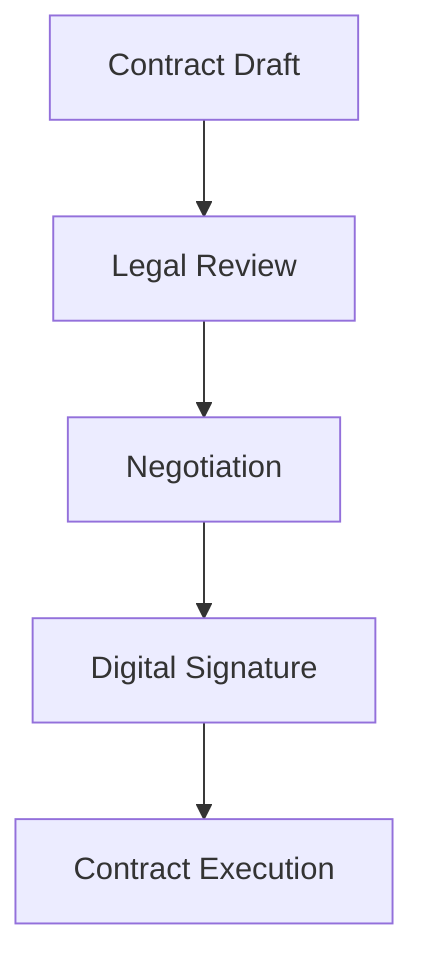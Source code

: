 flowchart TD
    Contract[Contract Draft] --> Legal[Legal Review]
    Legal --> Negotiate[Negotiation]
    Negotiate --> Sign[Digital Signature]
    Sign --> Execute[Contract Execution]